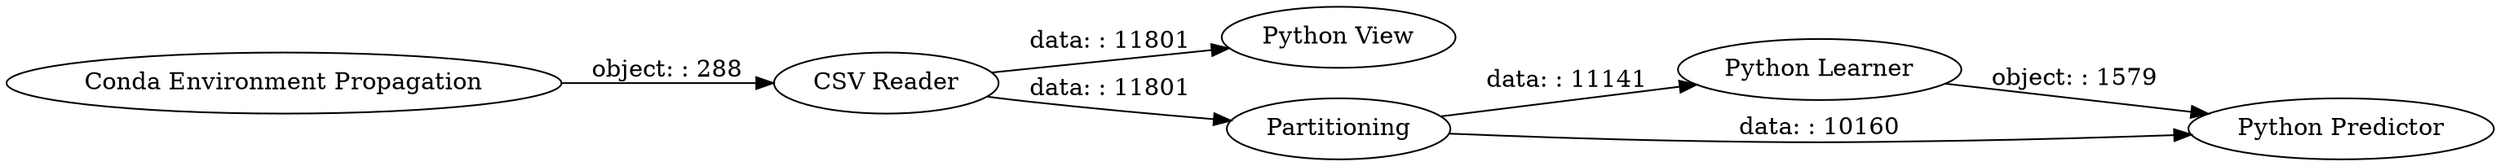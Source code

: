 digraph {
	"-583209759581995371_246" [label="Conda Environment Propagation"]
	"-583209759581995371_2" [label="Python View"]
	"-583209759581995371_247" [label="CSV Reader"]
	"-583209759581995371_6" [label=Partitioning]
	"-583209759581995371_9" [label="Python Learner"]
	"-583209759581995371_8" [label="Python Predictor"]
	"-583209759581995371_6" -> "-583209759581995371_8" [label="data: : 10160"]
	"-583209759581995371_247" -> "-583209759581995371_2" [label="data: : 11801"]
	"-583209759581995371_6" -> "-583209759581995371_9" [label="data: : 11141"]
	"-583209759581995371_247" -> "-583209759581995371_6" [label="data: : 11801"]
	"-583209759581995371_9" -> "-583209759581995371_8" [label="object: : 1579"]
	"-583209759581995371_246" -> "-583209759581995371_247" [label="object: : 288"]
	rankdir=LR
}
